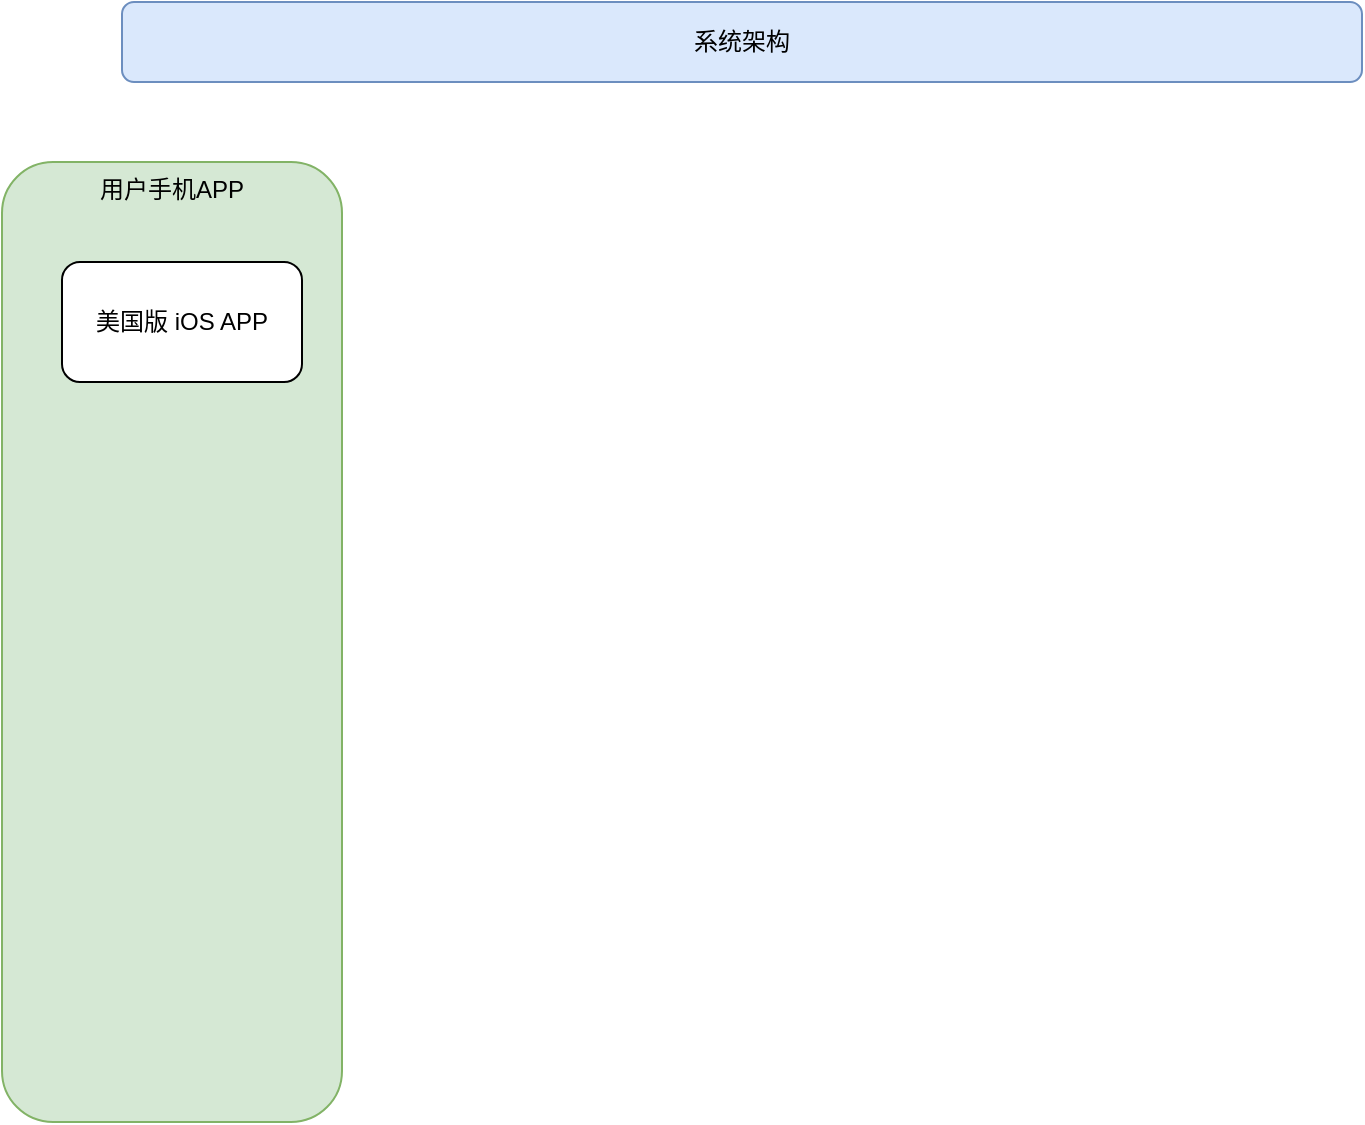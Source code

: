 <mxfile version="10.5.1" type="github"><diagram id="XObeihnjIJagdVTVRIa1" name="第 1 页"><mxGraphModel dx="1015" dy="-373" grid="1" gridSize="10" guides="1" tooltips="1" connect="1" arrows="1" fold="1" page="1" pageScale="1" pageWidth="827" pageHeight="1169" math="0" shadow="0"><root><mxCell id="0"/><mxCell id="1" parent="0"/><mxCell id="1zTaEgs4XXAbuq_W-WRQ-1" value="系统架构" style="rounded=1;whiteSpace=wrap;html=1;fillColor=#dae8fc;strokeColor=#6c8ebf;" parent="1" vertex="1"><mxGeometry x="100" y="1200" width="620" height="40" as="geometry"/></mxCell><mxCell id="B7sT9SbihXuZ1xSZ1FCd-1" value="用户手机APP" style="rounded=1;whiteSpace=wrap;html=1;verticalAlign=top;fillColor=#d5e8d4;strokeColor=#82b366;" vertex="1" parent="1"><mxGeometry x="40" y="1280" width="170" height="480" as="geometry"/></mxCell><mxCell id="B7sT9SbihXuZ1xSZ1FCd-2" value="美国版 iOS APP" style="rounded=1;whiteSpace=wrap;html=1;" vertex="1" parent="1"><mxGeometry x="70" y="1330" width="120" height="60" as="geometry"/></mxCell></root></mxGraphModel></diagram></mxfile>